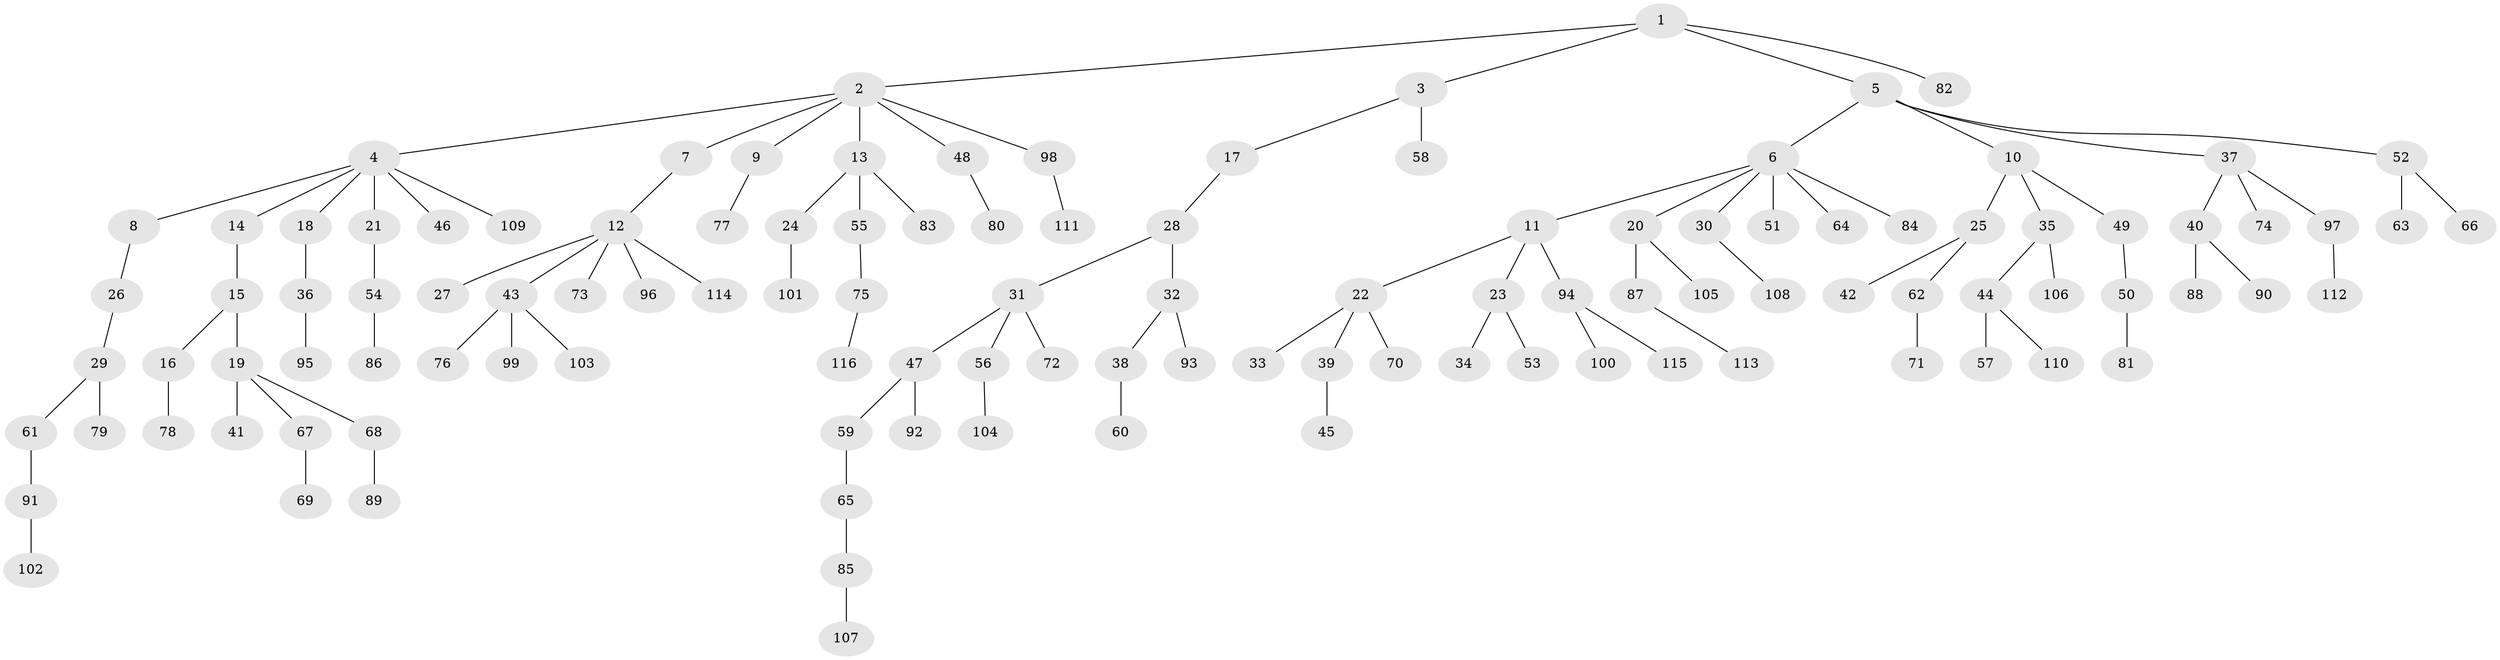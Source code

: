 // coarse degree distribution, {9: 0.013157894736842105, 2: 0.2236842105263158, 6: 0.02631578947368421, 7: 0.013157894736842105, 1: 0.5526315789473685, 4: 0.039473684210526314, 5: 0.02631578947368421, 3: 0.10526315789473684}
// Generated by graph-tools (version 1.1) at 2025/42/03/06/25 10:42:04]
// undirected, 116 vertices, 115 edges
graph export_dot {
graph [start="1"]
  node [color=gray90,style=filled];
  1;
  2;
  3;
  4;
  5;
  6;
  7;
  8;
  9;
  10;
  11;
  12;
  13;
  14;
  15;
  16;
  17;
  18;
  19;
  20;
  21;
  22;
  23;
  24;
  25;
  26;
  27;
  28;
  29;
  30;
  31;
  32;
  33;
  34;
  35;
  36;
  37;
  38;
  39;
  40;
  41;
  42;
  43;
  44;
  45;
  46;
  47;
  48;
  49;
  50;
  51;
  52;
  53;
  54;
  55;
  56;
  57;
  58;
  59;
  60;
  61;
  62;
  63;
  64;
  65;
  66;
  67;
  68;
  69;
  70;
  71;
  72;
  73;
  74;
  75;
  76;
  77;
  78;
  79;
  80;
  81;
  82;
  83;
  84;
  85;
  86;
  87;
  88;
  89;
  90;
  91;
  92;
  93;
  94;
  95;
  96;
  97;
  98;
  99;
  100;
  101;
  102;
  103;
  104;
  105;
  106;
  107;
  108;
  109;
  110;
  111;
  112;
  113;
  114;
  115;
  116;
  1 -- 2;
  1 -- 3;
  1 -- 5;
  1 -- 82;
  2 -- 4;
  2 -- 7;
  2 -- 9;
  2 -- 13;
  2 -- 48;
  2 -- 98;
  3 -- 17;
  3 -- 58;
  4 -- 8;
  4 -- 14;
  4 -- 18;
  4 -- 21;
  4 -- 46;
  4 -- 109;
  5 -- 6;
  5 -- 10;
  5 -- 37;
  5 -- 52;
  6 -- 11;
  6 -- 20;
  6 -- 30;
  6 -- 51;
  6 -- 64;
  6 -- 84;
  7 -- 12;
  8 -- 26;
  9 -- 77;
  10 -- 25;
  10 -- 35;
  10 -- 49;
  11 -- 22;
  11 -- 23;
  11 -- 94;
  12 -- 27;
  12 -- 43;
  12 -- 73;
  12 -- 96;
  12 -- 114;
  13 -- 24;
  13 -- 55;
  13 -- 83;
  14 -- 15;
  15 -- 16;
  15 -- 19;
  16 -- 78;
  17 -- 28;
  18 -- 36;
  19 -- 41;
  19 -- 67;
  19 -- 68;
  20 -- 87;
  20 -- 105;
  21 -- 54;
  22 -- 33;
  22 -- 39;
  22 -- 70;
  23 -- 34;
  23 -- 53;
  24 -- 101;
  25 -- 42;
  25 -- 62;
  26 -- 29;
  28 -- 31;
  28 -- 32;
  29 -- 61;
  29 -- 79;
  30 -- 108;
  31 -- 47;
  31 -- 56;
  31 -- 72;
  32 -- 38;
  32 -- 93;
  35 -- 44;
  35 -- 106;
  36 -- 95;
  37 -- 40;
  37 -- 74;
  37 -- 97;
  38 -- 60;
  39 -- 45;
  40 -- 88;
  40 -- 90;
  43 -- 76;
  43 -- 99;
  43 -- 103;
  44 -- 57;
  44 -- 110;
  47 -- 59;
  47 -- 92;
  48 -- 80;
  49 -- 50;
  50 -- 81;
  52 -- 63;
  52 -- 66;
  54 -- 86;
  55 -- 75;
  56 -- 104;
  59 -- 65;
  61 -- 91;
  62 -- 71;
  65 -- 85;
  67 -- 69;
  68 -- 89;
  75 -- 116;
  85 -- 107;
  87 -- 113;
  91 -- 102;
  94 -- 100;
  94 -- 115;
  97 -- 112;
  98 -- 111;
}
